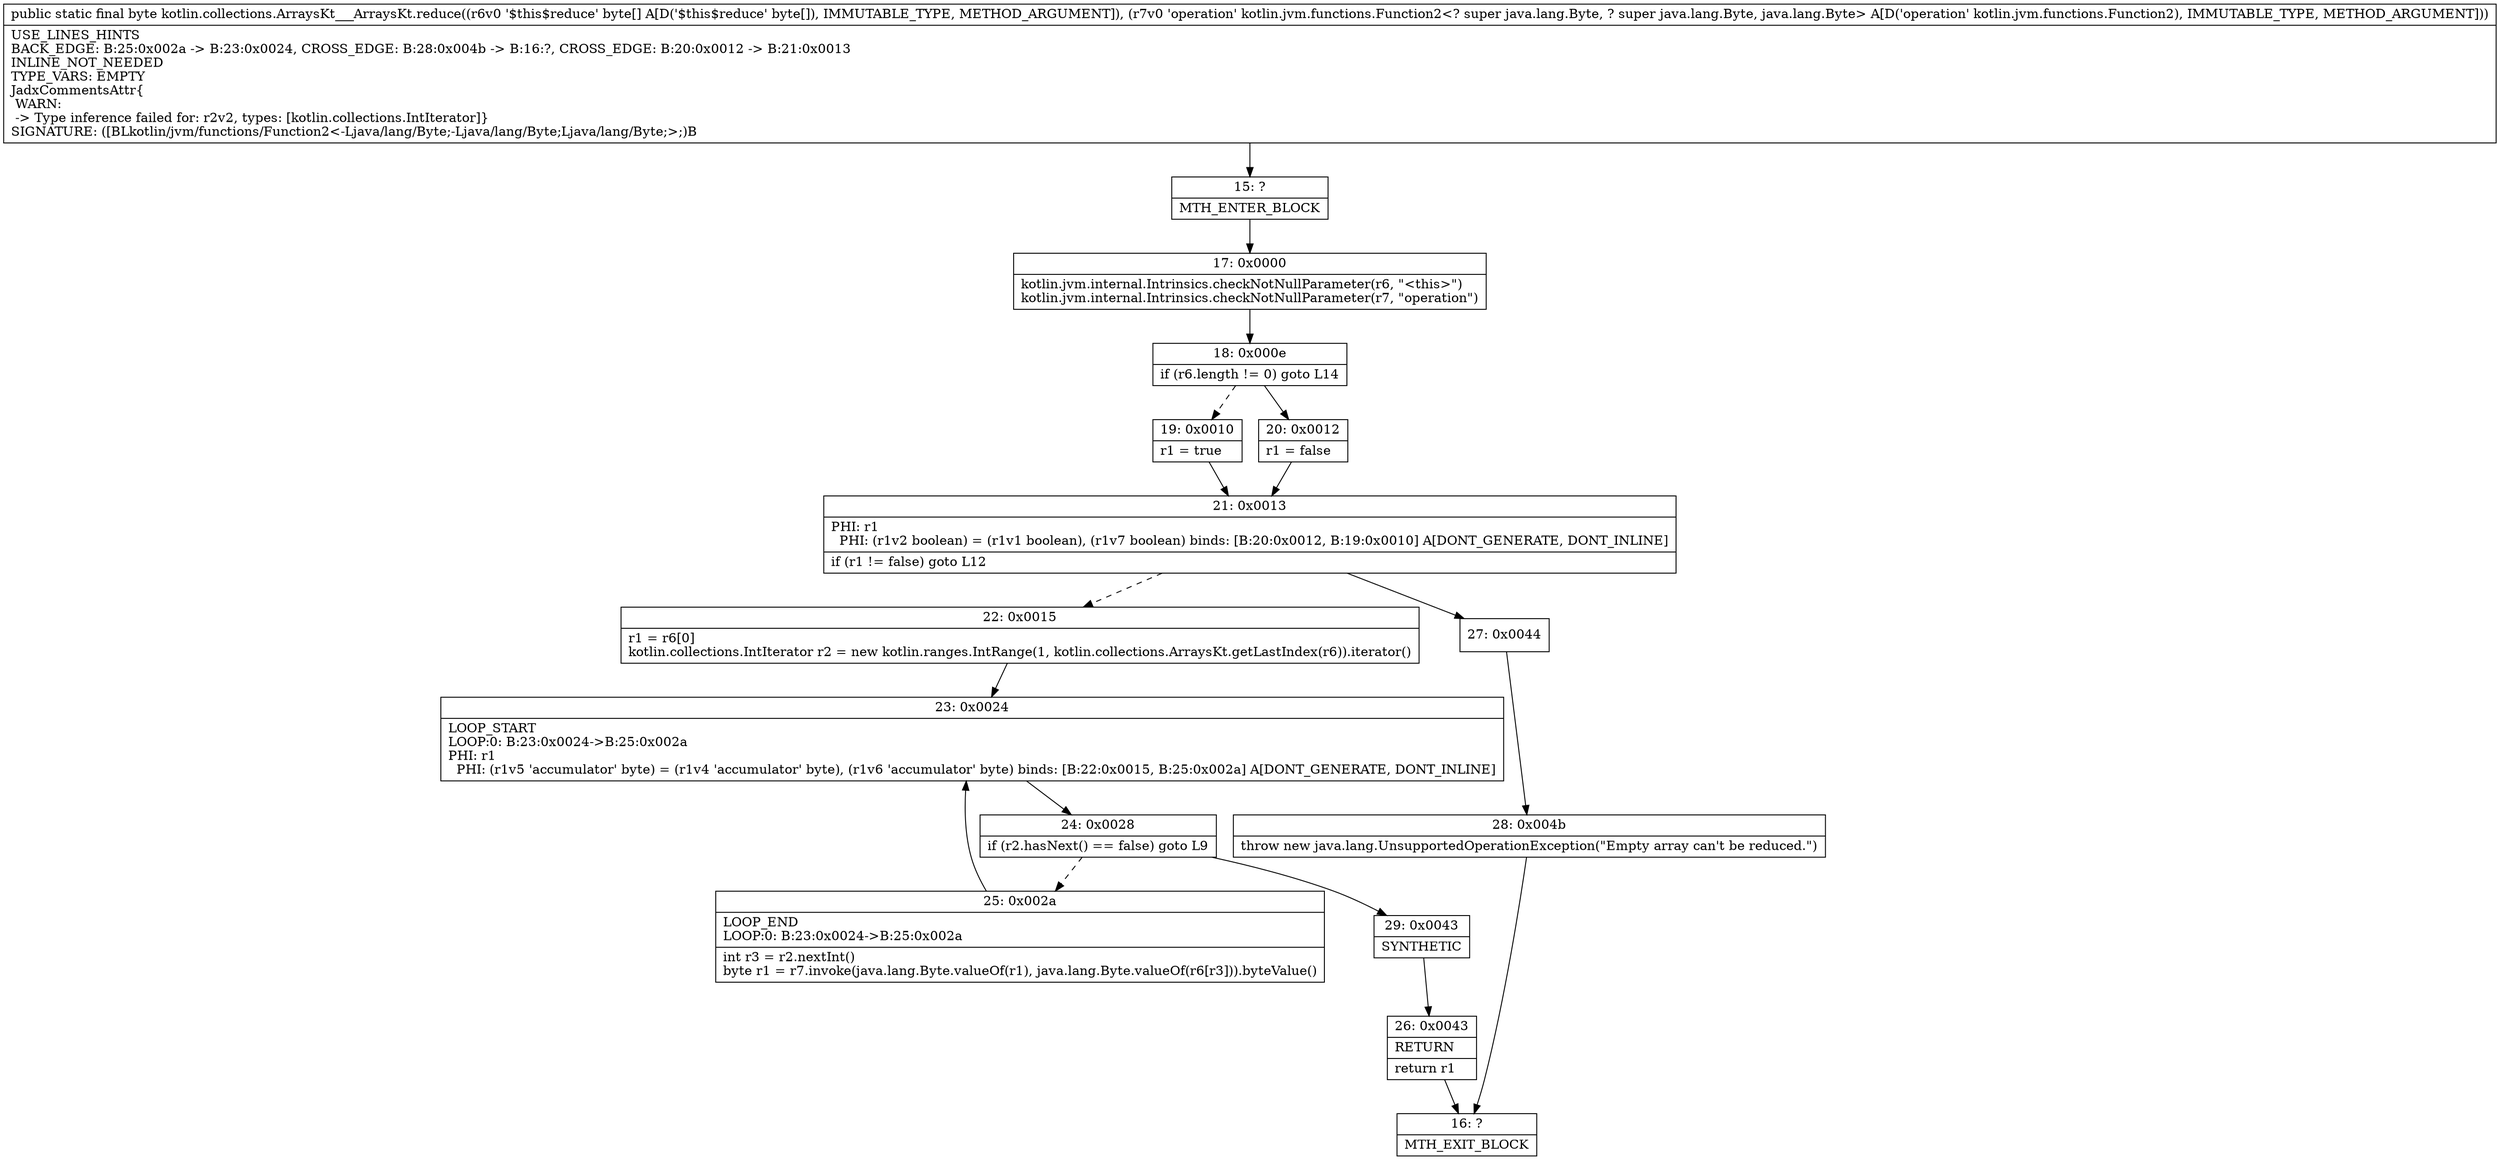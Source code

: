 digraph "CFG forkotlin.collections.ArraysKt___ArraysKt.reduce([BLkotlin\/jvm\/functions\/Function2;)B" {
Node_15 [shape=record,label="{15\:\ ?|MTH_ENTER_BLOCK\l}"];
Node_17 [shape=record,label="{17\:\ 0x0000|kotlin.jvm.internal.Intrinsics.checkNotNullParameter(r6, \"\<this\>\")\lkotlin.jvm.internal.Intrinsics.checkNotNullParameter(r7, \"operation\")\l}"];
Node_18 [shape=record,label="{18\:\ 0x000e|if (r6.length != 0) goto L14\l}"];
Node_19 [shape=record,label="{19\:\ 0x0010|r1 = true\l}"];
Node_21 [shape=record,label="{21\:\ 0x0013|PHI: r1 \l  PHI: (r1v2 boolean) = (r1v1 boolean), (r1v7 boolean) binds: [B:20:0x0012, B:19:0x0010] A[DONT_GENERATE, DONT_INLINE]\l|if (r1 != false) goto L12\l}"];
Node_22 [shape=record,label="{22\:\ 0x0015|r1 = r6[0]\lkotlin.collections.IntIterator r2 = new kotlin.ranges.IntRange(1, kotlin.collections.ArraysKt.getLastIndex(r6)).iterator()\l}"];
Node_23 [shape=record,label="{23\:\ 0x0024|LOOP_START\lLOOP:0: B:23:0x0024\-\>B:25:0x002a\lPHI: r1 \l  PHI: (r1v5 'accumulator' byte) = (r1v4 'accumulator' byte), (r1v6 'accumulator' byte) binds: [B:22:0x0015, B:25:0x002a] A[DONT_GENERATE, DONT_INLINE]\l}"];
Node_24 [shape=record,label="{24\:\ 0x0028|if (r2.hasNext() == false) goto L9\l}"];
Node_25 [shape=record,label="{25\:\ 0x002a|LOOP_END\lLOOP:0: B:23:0x0024\-\>B:25:0x002a\l|int r3 = r2.nextInt()\lbyte r1 = r7.invoke(java.lang.Byte.valueOf(r1), java.lang.Byte.valueOf(r6[r3])).byteValue()\l}"];
Node_29 [shape=record,label="{29\:\ 0x0043|SYNTHETIC\l}"];
Node_26 [shape=record,label="{26\:\ 0x0043|RETURN\l|return r1\l}"];
Node_16 [shape=record,label="{16\:\ ?|MTH_EXIT_BLOCK\l}"];
Node_27 [shape=record,label="{27\:\ 0x0044}"];
Node_28 [shape=record,label="{28\:\ 0x004b|throw new java.lang.UnsupportedOperationException(\"Empty array can't be reduced.\")\l}"];
Node_20 [shape=record,label="{20\:\ 0x0012|r1 = false\l}"];
MethodNode[shape=record,label="{public static final byte kotlin.collections.ArraysKt___ArraysKt.reduce((r6v0 '$this$reduce' byte[] A[D('$this$reduce' byte[]), IMMUTABLE_TYPE, METHOD_ARGUMENT]), (r7v0 'operation' kotlin.jvm.functions.Function2\<? super java.lang.Byte, ? super java.lang.Byte, java.lang.Byte\> A[D('operation' kotlin.jvm.functions.Function2), IMMUTABLE_TYPE, METHOD_ARGUMENT]))  | USE_LINES_HINTS\lBACK_EDGE: B:25:0x002a \-\> B:23:0x0024, CROSS_EDGE: B:28:0x004b \-\> B:16:?, CROSS_EDGE: B:20:0x0012 \-\> B:21:0x0013\lINLINE_NOT_NEEDED\lTYPE_VARS: EMPTY\lJadxCommentsAttr\{\l WARN: \l \-\> Type inference failed for: r2v2, types: [kotlin.collections.IntIterator]\}\lSIGNATURE: ([BLkotlin\/jvm\/functions\/Function2\<\-Ljava\/lang\/Byte;\-Ljava\/lang\/Byte;Ljava\/lang\/Byte;\>;)B\l}"];
MethodNode -> Node_15;Node_15 -> Node_17;
Node_17 -> Node_18;
Node_18 -> Node_19[style=dashed];
Node_18 -> Node_20;
Node_19 -> Node_21;
Node_21 -> Node_22[style=dashed];
Node_21 -> Node_27;
Node_22 -> Node_23;
Node_23 -> Node_24;
Node_24 -> Node_25[style=dashed];
Node_24 -> Node_29;
Node_25 -> Node_23;
Node_29 -> Node_26;
Node_26 -> Node_16;
Node_27 -> Node_28;
Node_28 -> Node_16;
Node_20 -> Node_21;
}

